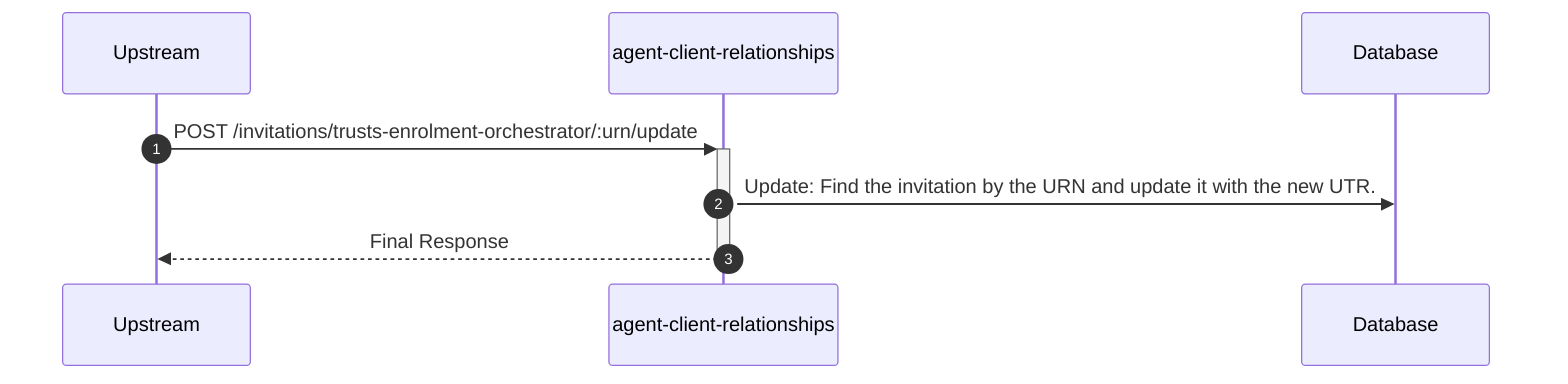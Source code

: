 sequenceDiagram
    autonumber
    participant Upstream
    participant agent-client-relationships
    participant Database

    Upstream->>+agent-client-relationships: POST /invitations/trusts-enrolment-orchestrator/:urn/update
    agent-client-relationships->>Database: Update: Find the invitation by the URN and update it with the new UTR.
    agent-client-relationships-->>-Upstream: Final Response